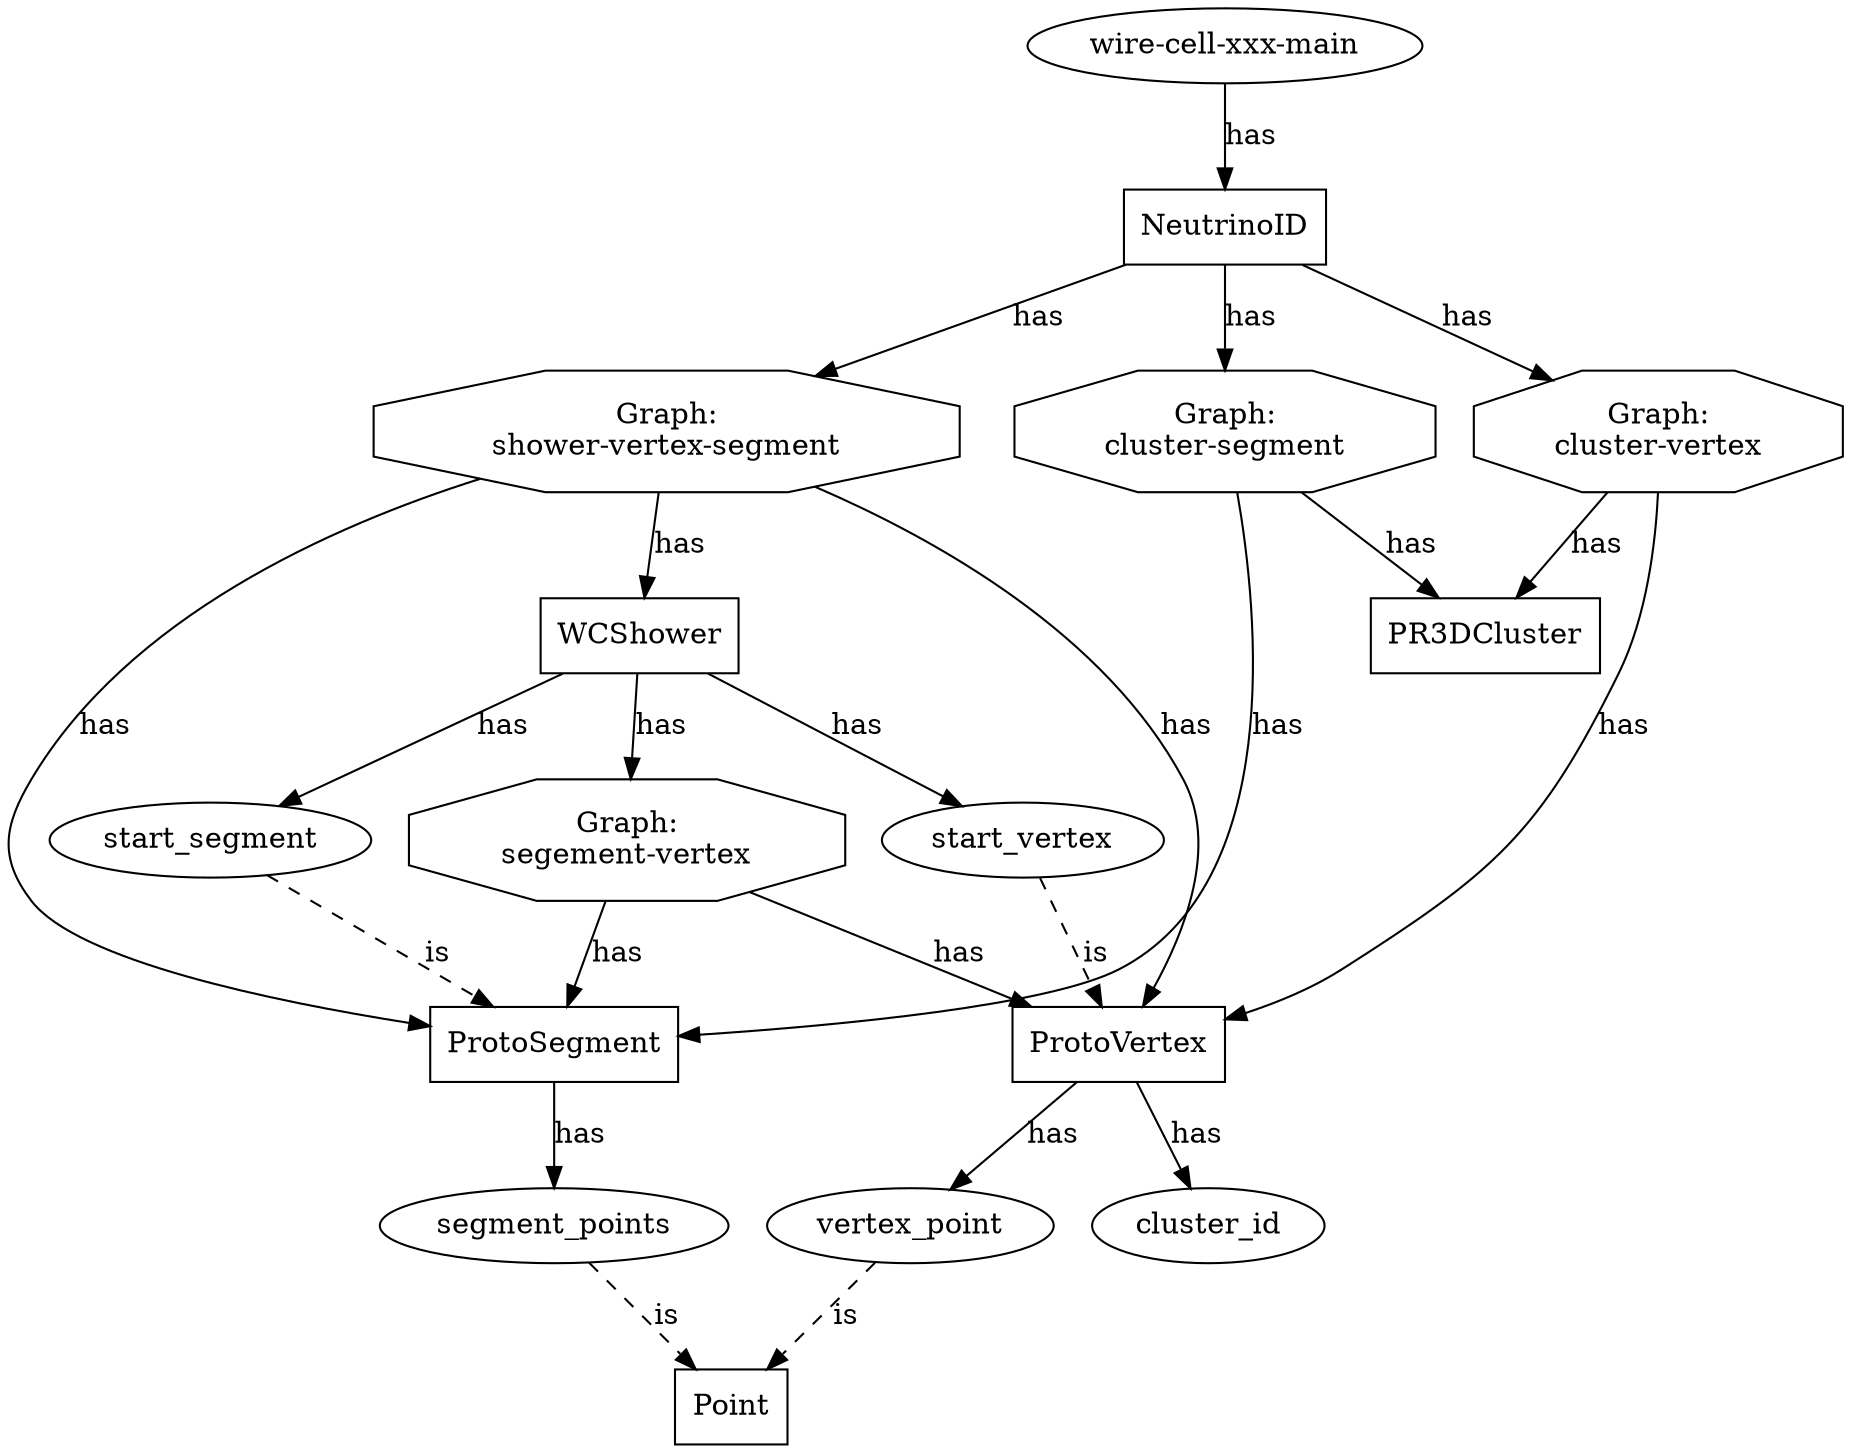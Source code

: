 digraph wcpdata {

    node[shape=octagon]
    cluster_vertex_graph[label="Graph:\ncluster-vertex"]
    cluster_segment_graph[label="Graph:\ncluster-segment"]
    shower_vertex_segment_graph[label="Graph:\nshower-vertex-segment"]
    segment_vertex_graph[label="Graph:\nsegement-vertex"]

    node[shape=box]
    PR3DCluster
    NeutrinoID
    WCShower
    ProtoSegment
    ProtoVertex
    Point
    
    node[shape=ellipse]

    edge[label="has"]
    "wire-cell-xxx-main"->NeutrinoID



    NeutrinoID->cluster_vertex_graph
    NeutrinoID->cluster_segment_graph
    NeutrinoID->shower_vertex_segment_graph

    cluster_vertex_graph->PR3DCluster
    cluster_vertex_graph->ProtoVertex

    cluster_segment_graph->PR3DCluster
    cluster_segment_graph->ProtoSegment

    shower_vertex_segment_graph->WCShower
    shower_vertex_segment_graph->ProtoVertex
    shower_vertex_segment_graph->ProtoSegment
    

    ProtoSegment->segment_points
    ProtoVertex->cluster_id
    ProtoVertex->vertex_point

    WCShower->start_segment
    WCShower->start_vertex

    WCShower->segment_vertex_graph

    segment_vertex_graph->ProtoSegment
    segment_vertex_graph->ProtoVertex

    edge[label="is", style=dashed]
    start_segment->ProtoSegment
    start_vertex->ProtoVertex
    vertex_point->Point
    segment_points->Point
}
